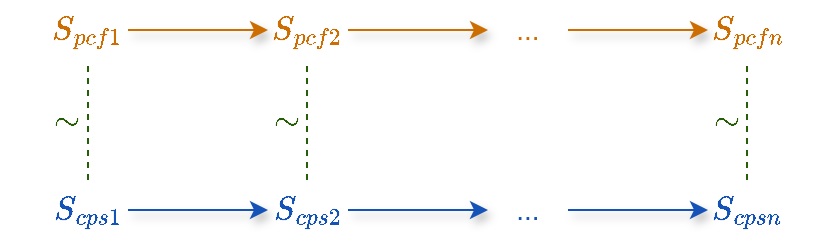 <mxfile version="24.0.1" type="github">
  <diagram name="第 1 页" id="SuNJrGfC7KuKimgmW-i0">
    <mxGraphModel dx="867" dy="551" grid="1" gridSize="10" guides="1" tooltips="1" connect="1" arrows="1" fold="1" page="1" pageScale="1" pageWidth="827" pageHeight="1169" math="1" shadow="0">
      <root>
        <mxCell id="0" />
        <mxCell id="1" parent="0" />
        <mxCell id="wnn5xAHgTVPoRTZ9cE9c-1" value="" style="edgeStyle=orthogonalEdgeStyle;rounded=0;orthogonalLoop=1;jettySize=auto;html=1;strokeColor=#CC6E02;shadow=1;fontColor=#CC6E02;" edge="1" parent="1" source="wnn5xAHgTVPoRTZ9cE9c-2" target="wnn5xAHgTVPoRTZ9cE9c-8">
          <mxGeometry relative="1" as="geometry" />
        </mxCell>
        <mxCell id="wnn5xAHgTVPoRTZ9cE9c-2" value="$$S_{pcf1}$$" style="text;html=1;strokeColor=none;fillColor=none;align=center;verticalAlign=middle;whiteSpace=wrap;rounded=0;fontSize=14;fontColor=#CC6E02;" vertex="1" parent="1">
          <mxGeometry x="180" y="140" width="40" height="30" as="geometry" />
        </mxCell>
        <mxCell id="wnn5xAHgTVPoRTZ9cE9c-3" value="" style="edgeStyle=orthogonalEdgeStyle;rounded=0;orthogonalLoop=1;jettySize=auto;html=1;fontColor=#1553B7;strokeColor=#1553B7;shadow=1;" edge="1" parent="1" source="wnn5xAHgTVPoRTZ9cE9c-4" target="wnn5xAHgTVPoRTZ9cE9c-10">
          <mxGeometry relative="1" as="geometry" />
        </mxCell>
        <mxCell id="wnn5xAHgTVPoRTZ9cE9c-4" value="$$S_{cps1}$$" style="text;html=1;strokeColor=none;fillColor=none;align=center;verticalAlign=middle;whiteSpace=wrap;rounded=0;fontSize=14;fontColor=#1553B7;" vertex="1" parent="1">
          <mxGeometry x="180" y="230" width="40" height="30" as="geometry" />
        </mxCell>
        <mxCell id="wnn5xAHgTVPoRTZ9cE9c-5" value="" style="endArrow=none;html=1;rounded=0;dashed=1;strokeColor=#275E08;" edge="1" parent="1" source="wnn5xAHgTVPoRTZ9cE9c-4" target="wnn5xAHgTVPoRTZ9cE9c-2">
          <mxGeometry width="50" height="50" relative="1" as="geometry">
            <mxPoint x="390" y="360" as="sourcePoint" />
            <mxPoint x="440" y="310" as="targetPoint" />
          </mxGeometry>
        </mxCell>
        <mxCell id="wnn5xAHgTVPoRTZ9cE9c-6" value="$$\sim$$" style="text;html=1;strokeColor=none;fillColor=none;align=center;verticalAlign=middle;whiteSpace=wrap;rounded=0;fontSize=14;fontStyle=1;fontColor=#275E08;" vertex="1" parent="1">
          <mxGeometry x="170" y="190" width="40" height="20" as="geometry" />
        </mxCell>
        <mxCell id="wnn5xAHgTVPoRTZ9cE9c-7" value="" style="edgeStyle=orthogonalEdgeStyle;rounded=0;orthogonalLoop=1;jettySize=auto;html=1;strokeColor=#CC6E02;shadow=1;fontColor=#CC6E02;" edge="1" parent="1" source="wnn5xAHgTVPoRTZ9cE9c-8" target="wnn5xAHgTVPoRTZ9cE9c-15">
          <mxGeometry relative="1" as="geometry" />
        </mxCell>
        <mxCell id="wnn5xAHgTVPoRTZ9cE9c-8" value="$$S_{pcf2}$$" style="text;html=1;strokeColor=none;fillColor=none;align=center;verticalAlign=middle;whiteSpace=wrap;rounded=0;fontSize=14;fontColor=#CC6E02;" vertex="1" parent="1">
          <mxGeometry x="290" y="140" width="40" height="30" as="geometry" />
        </mxCell>
        <mxCell id="wnn5xAHgTVPoRTZ9cE9c-9" value="" style="edgeStyle=orthogonalEdgeStyle;rounded=0;orthogonalLoop=1;jettySize=auto;html=1;fontColor=#1553B7;strokeColor=#1553B7;shadow=1;" edge="1" parent="1" source="wnn5xAHgTVPoRTZ9cE9c-10" target="wnn5xAHgTVPoRTZ9cE9c-18">
          <mxGeometry relative="1" as="geometry" />
        </mxCell>
        <mxCell id="wnn5xAHgTVPoRTZ9cE9c-10" value="$$S_{cps2}$$" style="text;html=1;strokeColor=none;fillColor=none;align=center;verticalAlign=middle;whiteSpace=wrap;rounded=0;fontSize=14;fontColor=#1553B7;" vertex="1" parent="1">
          <mxGeometry x="290" y="230" width="40" height="30" as="geometry" />
        </mxCell>
        <mxCell id="wnn5xAHgTVPoRTZ9cE9c-11" value="" style="endArrow=none;html=1;rounded=0;dashed=1;strokeColor=#275E08;" edge="1" parent="1">
          <mxGeometry width="50" height="50" relative="1" as="geometry">
            <mxPoint x="309.5" y="230" as="sourcePoint" />
            <mxPoint x="309.5" y="170" as="targetPoint" />
          </mxGeometry>
        </mxCell>
        <mxCell id="wnn5xAHgTVPoRTZ9cE9c-12" value="$$\sim$$" style="text;html=1;strokeColor=none;fillColor=none;align=center;verticalAlign=middle;whiteSpace=wrap;rounded=0;fontSize=14;fontStyle=1;fontColor=#275E08;" vertex="1" parent="1">
          <mxGeometry x="280" y="190" width="40" height="20" as="geometry" />
        </mxCell>
        <mxCell id="wnn5xAHgTVPoRTZ9cE9c-14" value="" style="edgeStyle=orthogonalEdgeStyle;rounded=0;orthogonalLoop=1;jettySize=auto;html=1;strokeColor=#CC6E02;shadow=1;fontColor=#CC6E02;" edge="1" parent="1" source="wnn5xAHgTVPoRTZ9cE9c-15" target="wnn5xAHgTVPoRTZ9cE9c-16">
          <mxGeometry relative="1" as="geometry" />
        </mxCell>
        <mxCell id="wnn5xAHgTVPoRTZ9cE9c-15" value="..." style="text;html=1;strokeColor=none;fillColor=none;align=center;verticalAlign=middle;whiteSpace=wrap;rounded=0;fontSize=14;fontColor=#CC6E02;" vertex="1" parent="1">
          <mxGeometry x="400" y="140" width="40" height="30" as="geometry" />
        </mxCell>
        <mxCell id="wnn5xAHgTVPoRTZ9cE9c-16" value="$$S_{pcfn}$$" style="text;html=1;strokeColor=none;fillColor=none;align=center;verticalAlign=middle;whiteSpace=wrap;rounded=0;fontSize=14;fontColor=#CC6E02;" vertex="1" parent="1">
          <mxGeometry x="510" y="140" width="40" height="30" as="geometry" />
        </mxCell>
        <mxCell id="wnn5xAHgTVPoRTZ9cE9c-17" value="" style="edgeStyle=orthogonalEdgeStyle;rounded=0;orthogonalLoop=1;jettySize=auto;html=1;fontColor=#1553B7;strokeColor=#1553B7;shadow=1;" edge="1" parent="1" source="wnn5xAHgTVPoRTZ9cE9c-18" target="wnn5xAHgTVPoRTZ9cE9c-19">
          <mxGeometry relative="1" as="geometry" />
        </mxCell>
        <mxCell id="wnn5xAHgTVPoRTZ9cE9c-18" value="..." style="text;html=1;strokeColor=none;fillColor=none;align=center;verticalAlign=middle;whiteSpace=wrap;rounded=0;fontSize=14;fontColor=#1553B7;" vertex="1" parent="1">
          <mxGeometry x="400" y="230" width="40" height="30" as="geometry" />
        </mxCell>
        <mxCell id="wnn5xAHgTVPoRTZ9cE9c-19" value="$$S_{cpsn}$$" style="text;html=1;strokeColor=none;fillColor=none;align=center;verticalAlign=middle;whiteSpace=wrap;rounded=0;fontSize=14;fontColor=#1553B7;" vertex="1" parent="1">
          <mxGeometry x="510" y="230" width="40" height="30" as="geometry" />
        </mxCell>
        <mxCell id="wnn5xAHgTVPoRTZ9cE9c-20" value="" style="endArrow=none;html=1;rounded=0;dashed=1;strokeColor=#275E08;" edge="1" parent="1">
          <mxGeometry width="50" height="50" relative="1" as="geometry">
            <mxPoint x="529.5" y="230" as="sourcePoint" />
            <mxPoint x="529.5" y="170" as="targetPoint" />
          </mxGeometry>
        </mxCell>
        <mxCell id="wnn5xAHgTVPoRTZ9cE9c-21" value="$$\sim$$" style="text;html=1;strokeColor=none;fillColor=none;align=center;verticalAlign=middle;whiteSpace=wrap;rounded=0;fontSize=14;fontStyle=1;fontColor=#275E08;" vertex="1" parent="1">
          <mxGeometry x="500" y="190" width="40" height="20" as="geometry" />
        </mxCell>
      </root>
    </mxGraphModel>
  </diagram>
</mxfile>
